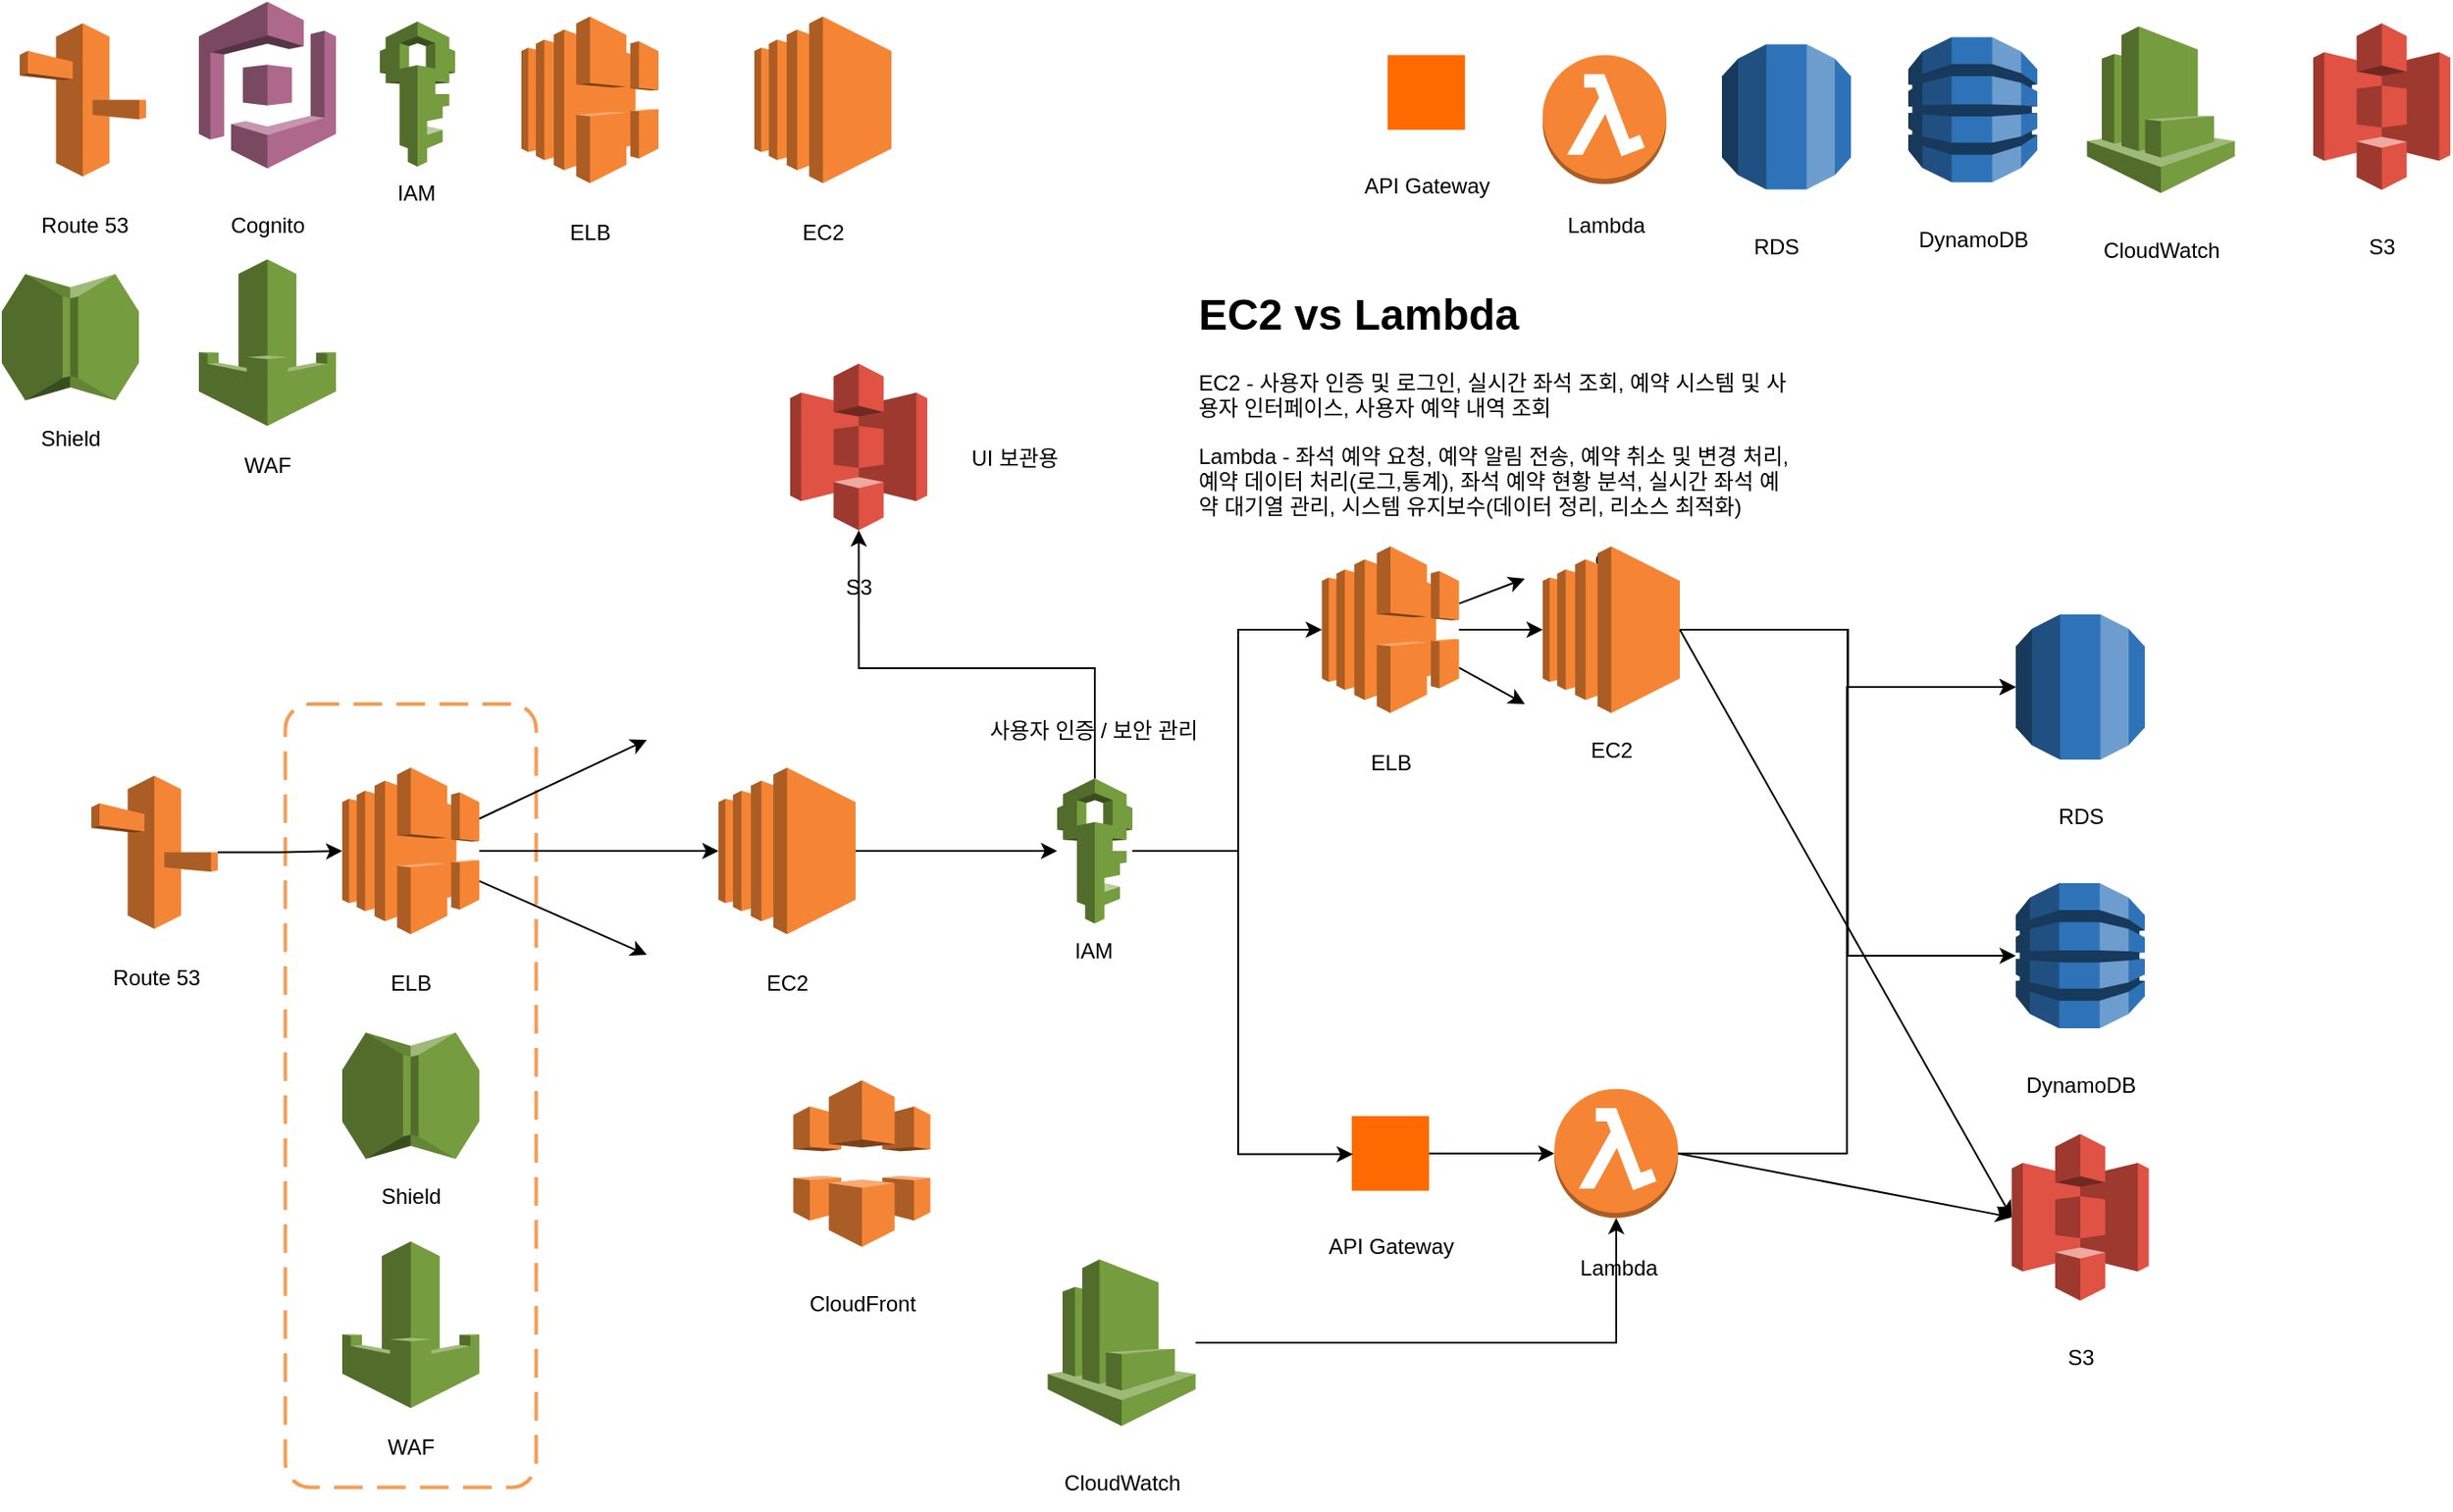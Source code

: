 <mxfile version="27.1.4">
  <diagram name="페이지-1" id="6oO_Q846ZIqZzXxWZ5Lk">
    <mxGraphModel dx="989" dy="820" grid="1" gridSize="10" guides="1" tooltips="1" connect="1" arrows="1" fold="0" page="1" pageScale="1" pageWidth="1600" pageHeight="900" math="0" shadow="0">
      <root>
        <mxCell id="0" />
        <mxCell id="1" parent="0" />
        <mxCell id="RrA8LpLHZFkUE0jM0ySk-42" value="" style="rounded=1;arcSize=10;dashed=1;strokeColor=#F59D56;fillColor=none;gradientColor=none;dashPattern=8 4;strokeWidth=2;" parent="1" vertex="1">
          <mxGeometry x="208.25" y="410" width="140" height="437.25" as="geometry" />
        </mxCell>
        <mxCell id="ey847-6ZclXoTTAayA36-7" value="" style="group" parent="1" vertex="1" connectable="0">
          <mxGeometry x="340" y="26.25" width="76.5" height="135.5" as="geometry" />
        </mxCell>
        <mxCell id="ey847-6ZclXoTTAayA36-3" value="" style="outlineConnect=0;dashed=0;verticalLabelPosition=bottom;verticalAlign=top;align=center;html=1;shape=mxgraph.aws3.elastic_load_balancing;fillColor=#F58534;gradientColor=none;" parent="ey847-6ZclXoTTAayA36-7" vertex="1">
          <mxGeometry width="76.5" height="93" as="geometry" />
        </mxCell>
        <mxCell id="ey847-6ZclXoTTAayA36-6" value="ELB" style="text;html=1;align=center;verticalAlign=middle;resizable=0;points=[];autosize=1;strokeColor=none;fillColor=none;" parent="ey847-6ZclXoTTAayA36-7" vertex="1">
          <mxGeometry x="13.25" y="105.5" width="50" height="30" as="geometry" />
        </mxCell>
        <mxCell id="ey847-6ZclXoTTAayA36-9" value="" style="group" parent="1" vertex="1" connectable="0">
          <mxGeometry x="60" y="30" width="70.5" height="128" as="geometry" />
        </mxCell>
        <mxCell id="ey847-6ZclXoTTAayA36-1" value="" style="outlineConnect=0;dashed=0;verticalLabelPosition=bottom;verticalAlign=top;align=center;html=1;shape=mxgraph.aws3.route_53;fillColor=#F58536;gradientColor=none;" parent="ey847-6ZclXoTTAayA36-9" vertex="1">
          <mxGeometry width="70.5" height="85.5" as="geometry" />
        </mxCell>
        <mxCell id="ey847-6ZclXoTTAayA36-8" value="Route 53" style="text;html=1;align=center;verticalAlign=middle;resizable=0;points=[];autosize=1;strokeColor=none;fillColor=none;" parent="ey847-6ZclXoTTAayA36-9" vertex="1">
          <mxGeometry x="0.5" y="98" width="70" height="30" as="geometry" />
        </mxCell>
        <mxCell id="ey847-6ZclXoTTAayA36-11" value="ccc" style="group" parent="1" vertex="1" connectable="0">
          <mxGeometry x="470" y="26.25" width="76.5" height="135.5" as="geometry" />
        </mxCell>
        <mxCell id="ey847-6ZclXoTTAayA36-5" value="" style="outlineConnect=0;dashed=0;verticalLabelPosition=bottom;verticalAlign=top;align=center;html=1;shape=mxgraph.aws3.ec2;fillColor=#F58534;gradientColor=none;" parent="ey847-6ZclXoTTAayA36-11" vertex="1">
          <mxGeometry width="76.5" height="93" as="geometry" />
        </mxCell>
        <mxCell id="ey847-6ZclXoTTAayA36-10" value="EC2" style="text;html=1;align=center;verticalAlign=middle;resizable=0;points=[];autosize=1;strokeColor=none;fillColor=none;" parent="ey847-6ZclXoTTAayA36-11" vertex="1">
          <mxGeometry x="13.25" y="105.5" width="50" height="30" as="geometry" />
        </mxCell>
        <mxCell id="ey847-6ZclXoTTAayA36-14" value="" style="group" parent="1" vertex="1" connectable="0">
          <mxGeometry x="910" y="37.75" width="70" height="128" as="geometry" />
        </mxCell>
        <mxCell id="ey847-6ZclXoTTAayA36-4" value="" style="outlineConnect=0;dashed=0;verticalLabelPosition=bottom;verticalAlign=top;align=center;html=1;shape=mxgraph.aws3.lambda_function;fillColor=#F58534;gradientColor=none;" parent="ey847-6ZclXoTTAayA36-14" vertex="1">
          <mxGeometry y="10" width="69" height="72" as="geometry" />
        </mxCell>
        <mxCell id="ey847-6ZclXoTTAayA36-12" value="Lambda" style="text;html=1;align=center;verticalAlign=middle;resizable=0;points=[];autosize=1;strokeColor=none;fillColor=none;" parent="ey847-6ZclXoTTAayA36-14" vertex="1">
          <mxGeometry y="90" width="70" height="30" as="geometry" />
        </mxCell>
        <mxCell id="ey847-6ZclXoTTAayA36-19" value="" style="group" parent="1" vertex="1" connectable="0">
          <mxGeometry x="800" y="47.75" width="90" height="88" as="geometry" />
        </mxCell>
        <mxCell id="ey847-6ZclXoTTAayA36-17" value="" style="points=[];aspect=fixed;html=1;align=center;shadow=0;dashed=0;fillColor=#FF6A00;strokeColor=none;shape=mxgraph.alibaba_cloud.apigateway;" parent="ey847-6ZclXoTTAayA36-19" vertex="1">
          <mxGeometry x="23.4" width="43.2" height="41.7" as="geometry" />
        </mxCell>
        <mxCell id="ey847-6ZclXoTTAayA36-18" value="API Gateway" style="text;html=1;align=center;verticalAlign=middle;resizable=0;points=[];autosize=1;strokeColor=none;fillColor=none;" parent="ey847-6ZclXoTTAayA36-19" vertex="1">
          <mxGeometry y="58" width="90" height="30" as="geometry" />
        </mxCell>
        <mxCell id="ey847-6ZclXoTTAayA36-20" value="" style="group" parent="1" vertex="1" connectable="0">
          <mxGeometry x="490" y="620" width="80" height="140" as="geometry" />
        </mxCell>
        <mxCell id="ey847-6ZclXoTTAayA36-15" value="" style="outlineConnect=0;dashed=0;verticalLabelPosition=bottom;verticalAlign=top;align=center;html=1;shape=mxgraph.aws3.cloudfront;fillColor=#F58536;gradientColor=none;" parent="ey847-6ZclXoTTAayA36-20" vertex="1">
          <mxGeometry x="1.75" width="76.5" height="93" as="geometry" />
        </mxCell>
        <mxCell id="ey847-6ZclXoTTAayA36-16" value="CloudFront" style="text;html=1;align=center;verticalAlign=middle;resizable=0;points=[];autosize=1;strokeColor=none;fillColor=none;" parent="ey847-6ZclXoTTAayA36-20" vertex="1">
          <mxGeometry y="110" width="80" height="30" as="geometry" />
        </mxCell>
        <mxCell id="ey847-6ZclXoTTAayA36-23" value="" style="group" parent="1" vertex="1" connectable="0">
          <mxGeometry x="160" y="18" width="76.5" height="140" as="geometry" />
        </mxCell>
        <mxCell id="ey847-6ZclXoTTAayA36-21" value="" style="outlineConnect=0;dashed=0;verticalLabelPosition=bottom;verticalAlign=top;align=center;html=1;shape=mxgraph.aws3.cognito;fillColor=#AD688B;gradientColor=none;" parent="ey847-6ZclXoTTAayA36-23" vertex="1">
          <mxGeometry width="76.5" height="93" as="geometry" />
        </mxCell>
        <mxCell id="ey847-6ZclXoTTAayA36-22" value="Cognito" style="text;html=1;align=center;verticalAlign=middle;resizable=0;points=[];autosize=1;strokeColor=none;fillColor=none;" parent="ey847-6ZclXoTTAayA36-23" vertex="1">
          <mxGeometry x="8.25" y="110" width="60" height="30" as="geometry" />
        </mxCell>
        <mxCell id="ey847-6ZclXoTTAayA36-28" value="" style="group" parent="1" vertex="1" connectable="0">
          <mxGeometry x="1010" y="41.75" width="72" height="128" as="geometry" />
        </mxCell>
        <mxCell id="ey847-6ZclXoTTAayA36-24" value="" style="outlineConnect=0;dashed=0;verticalLabelPosition=bottom;verticalAlign=top;align=center;html=1;shape=mxgraph.aws3.rds;fillColor=#2E73B8;gradientColor=none;" parent="ey847-6ZclXoTTAayA36-28" vertex="1">
          <mxGeometry width="72" height="81" as="geometry" />
        </mxCell>
        <mxCell id="ey847-6ZclXoTTAayA36-25" value="RDS" style="text;html=1;align=center;verticalAlign=middle;resizable=0;points=[];autosize=1;strokeColor=none;fillColor=none;" parent="ey847-6ZclXoTTAayA36-28" vertex="1">
          <mxGeometry x="5" y="98" width="50" height="30" as="geometry" />
        </mxCell>
        <mxCell id="ey847-6ZclXoTTAayA36-31" value="" style="group" parent="1" vertex="1" connectable="0">
          <mxGeometry x="1110" y="37.75" width="80" height="128" as="geometry" />
        </mxCell>
        <mxCell id="ey847-6ZclXoTTAayA36-29" value="" style="outlineConnect=0;dashed=0;verticalLabelPosition=bottom;verticalAlign=top;align=center;html=1;shape=mxgraph.aws3.dynamo_db;fillColor=#2E73B8;gradientColor=none;" parent="ey847-6ZclXoTTAayA36-31" vertex="1">
          <mxGeometry x="4" width="72" height="81" as="geometry" />
        </mxCell>
        <mxCell id="ey847-6ZclXoTTAayA36-30" value="DynamoDB" style="text;html=1;align=center;verticalAlign=middle;resizable=0;points=[];autosize=1;strokeColor=none;fillColor=none;" parent="ey847-6ZclXoTTAayA36-31" vertex="1">
          <mxGeometry y="98" width="80" height="30" as="geometry" />
        </mxCell>
        <mxCell id="ey847-6ZclXoTTAayA36-37" value="" style="group" parent="1" vertex="1" connectable="0">
          <mxGeometry x="1210" y="31.75" width="90" height="140" as="geometry" />
        </mxCell>
        <mxCell id="ey847-6ZclXoTTAayA36-35" value="CloudWatch" style="text;html=1;align=center;verticalAlign=middle;resizable=0;points=[];autosize=1;strokeColor=none;fillColor=none;" parent="ey847-6ZclXoTTAayA36-37" vertex="1">
          <mxGeometry y="110" width="90" height="30" as="geometry" />
        </mxCell>
        <mxCell id="ey847-6ZclXoTTAayA36-36" value="" style="outlineConnect=0;dashed=0;verticalLabelPosition=bottom;verticalAlign=top;align=center;html=1;shape=mxgraph.aws3.cloudwatch;fillColor=#759C3E;gradientColor=none;" parent="ey847-6ZclXoTTAayA36-37" vertex="1">
          <mxGeometry x="3.75" width="82.5" height="93" as="geometry" />
        </mxCell>
        <mxCell id="ey847-6ZclXoTTAayA36-40" value="" style="group" parent="1" vertex="1" connectable="0">
          <mxGeometry x="638" y="442.5" width="42" height="120" as="geometry" />
        </mxCell>
        <mxCell id="ey847-6ZclXoTTAayA36-38" value="" style="outlineConnect=0;dashed=0;verticalLabelPosition=bottom;verticalAlign=top;align=center;html=1;shape=mxgraph.aws3.iam;fillColor=#759C3E;gradientColor=none;" parent="ey847-6ZclXoTTAayA36-40" vertex="1">
          <mxGeometry x="1" y="9" width="42" height="81" as="geometry" />
        </mxCell>
        <mxCell id="ey847-6ZclXoTTAayA36-39" value="IAM" style="text;html=1;align=center;verticalAlign=middle;resizable=0;points=[];autosize=1;strokeColor=none;fillColor=none;" parent="ey847-6ZclXoTTAayA36-40" vertex="1">
          <mxGeometry x="1" y="90" width="40" height="30" as="geometry" />
        </mxCell>
        <mxCell id="RrA8LpLHZFkUE0jM0ySk-1" value="" style="group" parent="1" vertex="1" connectable="0">
          <mxGeometry x="100" y="450" width="70.5" height="128" as="geometry" />
        </mxCell>
        <mxCell id="RrA8LpLHZFkUE0jM0ySk-2" value="" style="outlineConnect=0;dashed=0;verticalLabelPosition=bottom;verticalAlign=top;align=center;html=1;shape=mxgraph.aws3.route_53;fillColor=#F58536;gradientColor=none;" parent="RrA8LpLHZFkUE0jM0ySk-1" vertex="1">
          <mxGeometry width="70.5" height="85.5" as="geometry" />
        </mxCell>
        <mxCell id="RrA8LpLHZFkUE0jM0ySk-3" value="Route 53" style="text;html=1;align=center;verticalAlign=middle;resizable=0;points=[];autosize=1;strokeColor=none;fillColor=none;" parent="RrA8LpLHZFkUE0jM0ySk-1" vertex="1">
          <mxGeometry x="0.5" y="98" width="70" height="30" as="geometry" />
        </mxCell>
        <mxCell id="RrA8LpLHZFkUE0jM0ySk-9" value="" style="group" parent="1" vertex="1" connectable="0">
          <mxGeometry x="1340" y="30" width="76.5" height="140" as="geometry" />
        </mxCell>
        <mxCell id="RrA8LpLHZFkUE0jM0ySk-7" value="" style="outlineConnect=0;dashed=0;verticalLabelPosition=bottom;verticalAlign=top;align=center;html=1;shape=mxgraph.aws3.s3;fillColor=#E05243;gradientColor=none;" parent="RrA8LpLHZFkUE0jM0ySk-9" vertex="1">
          <mxGeometry width="76.5" height="93" as="geometry" />
        </mxCell>
        <mxCell id="RrA8LpLHZFkUE0jM0ySk-8" value="S3" style="text;html=1;align=center;verticalAlign=middle;resizable=0;points=[];autosize=1;strokeColor=none;fillColor=none;" parent="RrA8LpLHZFkUE0jM0ySk-9" vertex="1">
          <mxGeometry x="18.25" y="110" width="40" height="30" as="geometry" />
        </mxCell>
        <mxCell id="RrA8LpLHZFkUE0jM0ySk-10" value="" style="group" parent="1" vertex="1" connectable="0">
          <mxGeometry x="1171.75" y="650" width="76.5" height="140" as="geometry" />
        </mxCell>
        <mxCell id="RrA8LpLHZFkUE0jM0ySk-11" value="" style="outlineConnect=0;dashed=0;verticalLabelPosition=bottom;verticalAlign=top;align=center;html=1;shape=mxgraph.aws3.s3;fillColor=#E05243;gradientColor=none;" parent="RrA8LpLHZFkUE0jM0ySk-10" vertex="1">
          <mxGeometry width="76.5" height="93" as="geometry" />
        </mxCell>
        <mxCell id="RrA8LpLHZFkUE0jM0ySk-12" value="S3" style="text;html=1;align=center;verticalAlign=middle;resizable=0;points=[];autosize=1;strokeColor=none;fillColor=none;" parent="RrA8LpLHZFkUE0jM0ySk-10" vertex="1">
          <mxGeometry x="18.25" y="110" width="40" height="30" as="geometry" />
        </mxCell>
        <mxCell id="RrA8LpLHZFkUE0jM0ySk-13" value="" style="group" parent="1" vertex="1" connectable="0">
          <mxGeometry x="780" y="640" width="90" height="88" as="geometry" />
        </mxCell>
        <mxCell id="RrA8LpLHZFkUE0jM0ySk-14" value="" style="points=[];aspect=fixed;html=1;align=center;shadow=0;dashed=0;fillColor=#FF6A00;strokeColor=none;shape=mxgraph.alibaba_cloud.apigateway;" parent="RrA8LpLHZFkUE0jM0ySk-13" vertex="1">
          <mxGeometry x="23.4" width="43.2" height="41.7" as="geometry" />
        </mxCell>
        <mxCell id="RrA8LpLHZFkUE0jM0ySk-15" value="API Gateway" style="text;html=1;align=center;verticalAlign=middle;resizable=0;points=[];autosize=1;strokeColor=none;fillColor=none;" parent="RrA8LpLHZFkUE0jM0ySk-13" vertex="1">
          <mxGeometry y="58" width="90" height="30" as="geometry" />
        </mxCell>
        <mxCell id="RrA8LpLHZFkUE0jM0ySk-16" value="" style="group" parent="1" vertex="1" connectable="0">
          <mxGeometry x="240" y="445.5" width="76.5" height="135.5" as="geometry" />
        </mxCell>
        <mxCell id="RrA8LpLHZFkUE0jM0ySk-77" style="rounded=0;orthogonalLoop=1;jettySize=auto;html=1;" parent="RrA8LpLHZFkUE0jM0ySk-16" source="RrA8LpLHZFkUE0jM0ySk-17" edge="1">
          <mxGeometry relative="1" as="geometry">
            <mxPoint x="170" y="-15.5" as="targetPoint" />
          </mxGeometry>
        </mxCell>
        <mxCell id="RrA8LpLHZFkUE0jM0ySk-78" style="rounded=0;orthogonalLoop=1;jettySize=auto;html=1;" parent="RrA8LpLHZFkUE0jM0ySk-16" source="RrA8LpLHZFkUE0jM0ySk-17" edge="1">
          <mxGeometry relative="1" as="geometry">
            <mxPoint x="170" y="104.5" as="targetPoint" />
          </mxGeometry>
        </mxCell>
        <mxCell id="RrA8LpLHZFkUE0jM0ySk-17" value="" style="outlineConnect=0;dashed=0;verticalLabelPosition=bottom;verticalAlign=top;align=center;html=1;shape=mxgraph.aws3.elastic_load_balancing;fillColor=#F58534;gradientColor=none;" parent="RrA8LpLHZFkUE0jM0ySk-16" vertex="1">
          <mxGeometry width="76.5" height="93" as="geometry" />
        </mxCell>
        <mxCell id="RrA8LpLHZFkUE0jM0ySk-18" value="ELB" style="text;html=1;align=center;verticalAlign=middle;resizable=0;points=[];autosize=1;strokeColor=none;fillColor=none;" parent="RrA8LpLHZFkUE0jM0ySk-16" vertex="1">
          <mxGeometry x="13.25" y="105.5" width="50" height="30" as="geometry" />
        </mxCell>
        <mxCell id="RrA8LpLHZFkUE0jM0ySk-19" value="ccc" style="group" parent="1" vertex="1" connectable="0">
          <mxGeometry x="450" y="445.5" width="76.5" height="135.5" as="geometry" />
        </mxCell>
        <mxCell id="RrA8LpLHZFkUE0jM0ySk-20" value="" style="outlineConnect=0;dashed=0;verticalLabelPosition=bottom;verticalAlign=top;align=center;html=1;shape=mxgraph.aws3.ec2;fillColor=#F58534;gradientColor=none;" parent="RrA8LpLHZFkUE0jM0ySk-19" vertex="1">
          <mxGeometry width="76.5" height="93" as="geometry" />
        </mxCell>
        <mxCell id="RrA8LpLHZFkUE0jM0ySk-21" value="EC2" style="text;html=1;align=center;verticalAlign=middle;resizable=0;points=[];autosize=1;strokeColor=none;fillColor=none;" parent="RrA8LpLHZFkUE0jM0ySk-19" vertex="1">
          <mxGeometry x="13.25" y="105.5" width="50" height="30" as="geometry" />
        </mxCell>
        <mxCell id="RrA8LpLHZFkUE0jM0ySk-22" value="" style="group" parent="1" vertex="1" connectable="0">
          <mxGeometry x="916.5" y="620" width="70" height="128" as="geometry" />
        </mxCell>
        <mxCell id="RrA8LpLHZFkUE0jM0ySk-23" value="" style="outlineConnect=0;dashed=0;verticalLabelPosition=bottom;verticalAlign=top;align=center;html=1;shape=mxgraph.aws3.lambda_function;fillColor=#F58534;gradientColor=none;" parent="RrA8LpLHZFkUE0jM0ySk-22" vertex="1">
          <mxGeometry y="4.85" width="69" height="72" as="geometry" />
        </mxCell>
        <mxCell id="RrA8LpLHZFkUE0jM0ySk-24" value="Lambda" style="text;html=1;align=center;verticalAlign=middle;resizable=0;points=[];autosize=1;strokeColor=none;fillColor=none;" parent="RrA8LpLHZFkUE0jM0ySk-22" vertex="1">
          <mxGeometry y="90" width="70" height="30" as="geometry" />
        </mxCell>
        <mxCell id="RrA8LpLHZFkUE0jM0ySk-28" value="" style="group" parent="1" vertex="1" connectable="0">
          <mxGeometry x="1174" y="360" width="72" height="128" as="geometry" />
        </mxCell>
        <mxCell id="RrA8LpLHZFkUE0jM0ySk-29" value="" style="outlineConnect=0;dashed=0;verticalLabelPosition=bottom;verticalAlign=top;align=center;html=1;shape=mxgraph.aws3.rds;fillColor=#2E73B8;gradientColor=none;" parent="RrA8LpLHZFkUE0jM0ySk-28" vertex="1">
          <mxGeometry width="72" height="81" as="geometry" />
        </mxCell>
        <mxCell id="RrA8LpLHZFkUE0jM0ySk-30" value="RDS" style="text;html=1;align=center;verticalAlign=middle;resizable=0;points=[];autosize=1;strokeColor=none;fillColor=none;" parent="RrA8LpLHZFkUE0jM0ySk-28" vertex="1">
          <mxGeometry x="11" y="98" width="50" height="30" as="geometry" />
        </mxCell>
        <mxCell id="RrA8LpLHZFkUE0jM0ySk-31" value="" style="group" parent="1" vertex="1" connectable="0">
          <mxGeometry x="630" y="720" width="90" height="140" as="geometry" />
        </mxCell>
        <mxCell id="RrA8LpLHZFkUE0jM0ySk-32" value="CloudWatch" style="text;html=1;align=center;verticalAlign=middle;resizable=0;points=[];autosize=1;strokeColor=none;fillColor=none;" parent="RrA8LpLHZFkUE0jM0ySk-31" vertex="1">
          <mxGeometry y="110" width="90" height="30" as="geometry" />
        </mxCell>
        <mxCell id="RrA8LpLHZFkUE0jM0ySk-33" value="" style="outlineConnect=0;dashed=0;verticalLabelPosition=bottom;verticalAlign=top;align=center;html=1;shape=mxgraph.aws3.cloudwatch;fillColor=#759C3E;gradientColor=none;" parent="RrA8LpLHZFkUE0jM0ySk-31" vertex="1">
          <mxGeometry x="3.75" width="82.5" height="93" as="geometry" />
        </mxCell>
        <mxCell id="RrA8LpLHZFkUE0jM0ySk-34" value="" style="group" parent="1" vertex="1" connectable="0">
          <mxGeometry x="786.75" y="322" width="76.5" height="135.5" as="geometry" />
        </mxCell>
        <mxCell id="eHolgmbPMP6VJzxSiOHN-1" style="rounded=0;orthogonalLoop=1;jettySize=auto;html=1;" edge="1" parent="RrA8LpLHZFkUE0jM0ySk-34" source="RrA8LpLHZFkUE0jM0ySk-35">
          <mxGeometry relative="1" as="geometry">
            <mxPoint x="113.25" y="88" as="targetPoint" />
          </mxGeometry>
        </mxCell>
        <mxCell id="eHolgmbPMP6VJzxSiOHN-2" style="rounded=0;orthogonalLoop=1;jettySize=auto;html=1;" edge="1" parent="RrA8LpLHZFkUE0jM0ySk-34" source="RrA8LpLHZFkUE0jM0ySk-35">
          <mxGeometry relative="1" as="geometry">
            <mxPoint x="113.25" y="18" as="targetPoint" />
          </mxGeometry>
        </mxCell>
        <mxCell id="RrA8LpLHZFkUE0jM0ySk-35" value="" style="outlineConnect=0;dashed=0;verticalLabelPosition=bottom;verticalAlign=top;align=center;html=1;shape=mxgraph.aws3.elastic_load_balancing;fillColor=#F58534;gradientColor=none;" parent="RrA8LpLHZFkUE0jM0ySk-34" vertex="1">
          <mxGeometry width="76.5" height="93" as="geometry" />
        </mxCell>
        <mxCell id="RrA8LpLHZFkUE0jM0ySk-36" value="ELB" style="text;html=1;align=center;verticalAlign=middle;resizable=0;points=[];autosize=1;strokeColor=none;fillColor=none;" parent="RrA8LpLHZFkUE0jM0ySk-34" vertex="1">
          <mxGeometry x="13.25" y="105.5" width="50" height="30" as="geometry" />
        </mxCell>
        <mxCell id="RrA8LpLHZFkUE0jM0ySk-37" value="ccc" style="group" parent="1" vertex="1" connectable="0">
          <mxGeometry x="910" y="315" width="76.5" height="135.5" as="geometry" />
        </mxCell>
        <mxCell id="RrA8LpLHZFkUE0jM0ySk-38" value="" style="outlineConnect=0;dashed=0;verticalLabelPosition=bottom;verticalAlign=top;align=center;html=1;shape=mxgraph.aws3.ec2;fillColor=#F58534;gradientColor=none;" parent="RrA8LpLHZFkUE0jM0ySk-37" vertex="1">
          <mxGeometry y="7" width="76.5" height="93" as="geometry" />
        </mxCell>
        <mxCell id="RrA8LpLHZFkUE0jM0ySk-39" value="EC2" style="text;html=1;align=center;verticalAlign=middle;resizable=0;points=[];autosize=1;strokeColor=none;fillColor=none;" parent="RrA8LpLHZFkUE0jM0ySk-37" vertex="1">
          <mxGeometry x="13.25" y="105.5" width="50" height="30" as="geometry" />
        </mxCell>
        <mxCell id="RrA8LpLHZFkUE0jM0ySk-40" style="edgeStyle=orthogonalEdgeStyle;rounded=0;orthogonalLoop=1;jettySize=auto;html=1;" parent="1" source="RrA8LpLHZFkUE0jM0ySk-2" target="RrA8LpLHZFkUE0jM0ySk-17" edge="1">
          <mxGeometry relative="1" as="geometry" />
        </mxCell>
        <mxCell id="RrA8LpLHZFkUE0jM0ySk-41" style="edgeStyle=orthogonalEdgeStyle;rounded=0;orthogonalLoop=1;jettySize=auto;html=1;entryX=0;entryY=0.5;entryDx=0;entryDy=0;entryPerimeter=0;" parent="1" source="RrA8LpLHZFkUE0jM0ySk-17" target="RrA8LpLHZFkUE0jM0ySk-20" edge="1">
          <mxGeometry relative="1" as="geometry" />
        </mxCell>
        <mxCell id="RrA8LpLHZFkUE0jM0ySk-44" value="" style="group" parent="1" vertex="1" connectable="0">
          <mxGeometry x="240" y="593.37" width="76.5" height="106.63" as="geometry" />
        </mxCell>
        <mxCell id="RrA8LpLHZFkUE0jM0ySk-27" value="" style="outlineConnect=0;dashed=0;verticalLabelPosition=bottom;verticalAlign=top;align=center;html=1;shape=mxgraph.aws3.shield;fillColor=#759C3E;gradientColor=none;" parent="RrA8LpLHZFkUE0jM0ySk-44" vertex="1">
          <mxGeometry width="76.5" height="70.5" as="geometry" />
        </mxCell>
        <mxCell id="RrA8LpLHZFkUE0jM0ySk-43" value="Shield" style="text;html=1;align=center;verticalAlign=middle;resizable=0;points=[];autosize=1;strokeColor=none;fillColor=none;" parent="RrA8LpLHZFkUE0jM0ySk-44" vertex="1">
          <mxGeometry x="8.25" y="76.63" width="60" height="30" as="geometry" />
        </mxCell>
        <mxCell id="RrA8LpLHZFkUE0jM0ySk-46" value="" style="group" parent="1" vertex="1" connectable="0">
          <mxGeometry x="240" y="710" width="76.5" height="130" as="geometry" />
        </mxCell>
        <mxCell id="RrA8LpLHZFkUE0jM0ySk-26" value="" style="outlineConnect=0;dashed=0;verticalLabelPosition=bottom;verticalAlign=top;align=center;html=1;shape=mxgraph.aws3.waf;fillColor=#759C3E;gradientColor=none;" parent="RrA8LpLHZFkUE0jM0ySk-46" vertex="1">
          <mxGeometry width="76.5" height="93" as="geometry" />
        </mxCell>
        <mxCell id="RrA8LpLHZFkUE0jM0ySk-45" value="WAF" style="text;html=1;align=center;verticalAlign=middle;resizable=0;points=[];autosize=1;strokeColor=none;fillColor=none;" parent="RrA8LpLHZFkUE0jM0ySk-46" vertex="1">
          <mxGeometry x="13.25" y="100" width="50" height="30" as="geometry" />
        </mxCell>
        <mxCell id="RrA8LpLHZFkUE0jM0ySk-47" value="" style="edgeStyle=orthogonalEdgeStyle;rounded=0;orthogonalLoop=1;jettySize=auto;html=1;" parent="1" source="RrA8LpLHZFkUE0jM0ySk-20" target="ey847-6ZclXoTTAayA36-38" edge="1">
          <mxGeometry relative="1" as="geometry" />
        </mxCell>
        <mxCell id="RrA8LpLHZFkUE0jM0ySk-48" value="" style="edgeStyle=orthogonalEdgeStyle;rounded=0;orthogonalLoop=1;jettySize=auto;html=1;entryX=0.015;entryY=0.511;entryDx=0;entryDy=0;entryPerimeter=0;" parent="1" source="ey847-6ZclXoTTAayA36-38" target="RrA8LpLHZFkUE0jM0ySk-14" edge="1">
          <mxGeometry relative="1" as="geometry">
            <Array as="points">
              <mxPoint x="740" y="492" />
              <mxPoint x="740" y="661" />
            </Array>
          </mxGeometry>
        </mxCell>
        <mxCell id="RrA8LpLHZFkUE0jM0ySk-49" style="edgeStyle=orthogonalEdgeStyle;rounded=0;orthogonalLoop=1;jettySize=auto;html=1;entryX=0;entryY=0.5;entryDx=0;entryDy=0;entryPerimeter=0;" parent="1" source="ey847-6ZclXoTTAayA36-38" target="RrA8LpLHZFkUE0jM0ySk-35" edge="1">
          <mxGeometry relative="1" as="geometry">
            <Array as="points">
              <mxPoint x="740" y="492" />
              <mxPoint x="740" y="368" />
            </Array>
          </mxGeometry>
        </mxCell>
        <mxCell id="RrA8LpLHZFkUE0jM0ySk-50" value="" style="edgeStyle=orthogonalEdgeStyle;rounded=0;orthogonalLoop=1;jettySize=auto;html=1;" parent="1" source="RrA8LpLHZFkUE0jM0ySk-35" target="RrA8LpLHZFkUE0jM0ySk-38" edge="1">
          <mxGeometry relative="1" as="geometry" />
        </mxCell>
        <mxCell id="RrA8LpLHZFkUE0jM0ySk-51" value="" style="edgeStyle=orthogonalEdgeStyle;rounded=0;orthogonalLoop=1;jettySize=auto;html=1;" parent="1" source="RrA8LpLHZFkUE0jM0ySk-14" target="RrA8LpLHZFkUE0jM0ySk-23" edge="1">
          <mxGeometry relative="1" as="geometry" />
        </mxCell>
        <mxCell id="RrA8LpLHZFkUE0jM0ySk-52" style="edgeStyle=orthogonalEdgeStyle;rounded=0;orthogonalLoop=1;jettySize=auto;html=1;entryX=0;entryY=0.5;entryDx=0;entryDy=0;entryPerimeter=0;" parent="1" source="RrA8LpLHZFkUE0jM0ySk-23" target="RrA8LpLHZFkUE0jM0ySk-29" edge="1">
          <mxGeometry relative="1" as="geometry" />
        </mxCell>
        <mxCell id="RrA8LpLHZFkUE0jM0ySk-53" style="edgeStyle=orthogonalEdgeStyle;rounded=0;orthogonalLoop=1;jettySize=auto;html=1;" parent="1" source="RrA8LpLHZFkUE0jM0ySk-38" target="RrA8LpLHZFkUE0jM0ySk-29" edge="1">
          <mxGeometry relative="1" as="geometry" />
        </mxCell>
        <mxCell id="RrA8LpLHZFkUE0jM0ySk-54" style="edgeStyle=orthogonalEdgeStyle;rounded=0;orthogonalLoop=1;jettySize=auto;html=1;entryX=0.5;entryY=1;entryDx=0;entryDy=0;entryPerimeter=0;" parent="1" source="RrA8LpLHZFkUE0jM0ySk-33" target="RrA8LpLHZFkUE0jM0ySk-23" edge="1">
          <mxGeometry relative="1" as="geometry">
            <Array as="points">
              <mxPoint x="951" y="766" />
            </Array>
          </mxGeometry>
        </mxCell>
        <mxCell id="RrA8LpLHZFkUE0jM0ySk-55" value="&lt;h1 style=&quot;margin-top: 0px;&quot;&gt;EC2 vs Lambda&lt;/h1&gt;&lt;p&gt;EC2 - 사용자 인증 및 로그인, 실시간 좌석 조회, 예약 시스템 및 사용자 인터페이스, 사용자 예약 내역 조회&lt;/p&gt;&lt;p&gt;Lambda - 좌석 예약 요청, 예약 알림 전송, 예약 취소 및 변경 처리, 예약 데이터 처리(로그,통계), 좌석 예약 현황 분석, 실시간 좌석 예약 대기열 관리, 시스템 유지보수(데이터 정리, 리소스 최적화)&lt;/p&gt;" style="text;html=1;whiteSpace=wrap;overflow=hidden;rounded=0;" parent="1" vertex="1">
          <mxGeometry x="716" y="172" width="334" height="138" as="geometry" />
        </mxCell>
        <mxCell id="RrA8LpLHZFkUE0jM0ySk-59" value="" style="group" parent="1" vertex="1" connectable="0">
          <mxGeometry x="260" y="20" width="42" height="120" as="geometry" />
        </mxCell>
        <mxCell id="RrA8LpLHZFkUE0jM0ySk-60" value="" style="outlineConnect=0;dashed=0;verticalLabelPosition=bottom;verticalAlign=top;align=center;html=1;shape=mxgraph.aws3.iam;fillColor=#759C3E;gradientColor=none;" parent="RrA8LpLHZFkUE0jM0ySk-59" vertex="1">
          <mxGeometry x="1" y="9" width="42" height="81" as="geometry" />
        </mxCell>
        <mxCell id="RrA8LpLHZFkUE0jM0ySk-61" value="IAM" style="text;html=1;align=center;verticalAlign=middle;resizable=0;points=[];autosize=1;strokeColor=none;fillColor=none;" parent="RrA8LpLHZFkUE0jM0ySk-59" vertex="1">
          <mxGeometry x="1" y="90" width="40" height="30" as="geometry" />
        </mxCell>
        <mxCell id="RrA8LpLHZFkUE0jM0ySk-62" value="" style="group" parent="1" vertex="1" connectable="0">
          <mxGeometry x="50" y="170" width="76.5" height="106.63" as="geometry" />
        </mxCell>
        <mxCell id="RrA8LpLHZFkUE0jM0ySk-63" value="" style="outlineConnect=0;dashed=0;verticalLabelPosition=bottom;verticalAlign=top;align=center;html=1;shape=mxgraph.aws3.shield;fillColor=#759C3E;gradientColor=none;" parent="RrA8LpLHZFkUE0jM0ySk-62" vertex="1">
          <mxGeometry width="76.5" height="70.5" as="geometry" />
        </mxCell>
        <mxCell id="RrA8LpLHZFkUE0jM0ySk-64" value="Shield" style="text;html=1;align=center;verticalAlign=middle;resizable=0;points=[];autosize=1;strokeColor=none;fillColor=none;" parent="RrA8LpLHZFkUE0jM0ySk-62" vertex="1">
          <mxGeometry x="8.25" y="76.63" width="60" height="30" as="geometry" />
        </mxCell>
        <mxCell id="RrA8LpLHZFkUE0jM0ySk-65" value="" style="group" parent="1" vertex="1" connectable="0">
          <mxGeometry x="160" y="161.75" width="76.5" height="130" as="geometry" />
        </mxCell>
        <mxCell id="RrA8LpLHZFkUE0jM0ySk-66" value="" style="outlineConnect=0;dashed=0;verticalLabelPosition=bottom;verticalAlign=top;align=center;html=1;shape=mxgraph.aws3.waf;fillColor=#759C3E;gradientColor=none;" parent="RrA8LpLHZFkUE0jM0ySk-65" vertex="1">
          <mxGeometry width="76.5" height="93" as="geometry" />
        </mxCell>
        <mxCell id="RrA8LpLHZFkUE0jM0ySk-67" value="WAF" style="text;html=1;align=center;verticalAlign=middle;resizable=0;points=[];autosize=1;strokeColor=none;fillColor=none;" parent="RrA8LpLHZFkUE0jM0ySk-65" vertex="1">
          <mxGeometry x="13.25" y="100" width="50" height="30" as="geometry" />
        </mxCell>
        <mxCell id="RrA8LpLHZFkUE0jM0ySk-68" style="rounded=0;orthogonalLoop=1;jettySize=auto;html=1;exitX=1;exitY=0.5;exitDx=0;exitDy=0;exitPerimeter=0;entryX=0;entryY=0.5;entryDx=0;entryDy=0;entryPerimeter=0;elbow=vertical;" parent="1" source="RrA8LpLHZFkUE0jM0ySk-38" target="RrA8LpLHZFkUE0jM0ySk-11" edge="1">
          <mxGeometry relative="1" as="geometry" />
        </mxCell>
        <mxCell id="RrA8LpLHZFkUE0jM0ySk-71" value="" style="group" parent="1" vertex="1" connectable="0">
          <mxGeometry x="1170" y="510" width="80" height="128" as="geometry" />
        </mxCell>
        <mxCell id="RrA8LpLHZFkUE0jM0ySk-72" value="" style="outlineConnect=0;dashed=0;verticalLabelPosition=bottom;verticalAlign=top;align=center;html=1;shape=mxgraph.aws3.dynamo_db;fillColor=#2E73B8;gradientColor=none;" parent="RrA8LpLHZFkUE0jM0ySk-71" vertex="1">
          <mxGeometry x="4" width="72" height="81" as="geometry" />
        </mxCell>
        <mxCell id="RrA8LpLHZFkUE0jM0ySk-73" value="DynamoDB" style="text;html=1;align=center;verticalAlign=middle;resizable=0;points=[];autosize=1;strokeColor=none;fillColor=none;" parent="RrA8LpLHZFkUE0jM0ySk-71" vertex="1">
          <mxGeometry y="98" width="80" height="30" as="geometry" />
        </mxCell>
        <mxCell id="RrA8LpLHZFkUE0jM0ySk-74" style="edgeStyle=orthogonalEdgeStyle;rounded=0;orthogonalLoop=1;jettySize=auto;html=1;entryX=0;entryY=0.5;entryDx=0;entryDy=0;entryPerimeter=0;" parent="1" source="RrA8LpLHZFkUE0jM0ySk-38" target="RrA8LpLHZFkUE0jM0ySk-72" edge="1">
          <mxGeometry relative="1" as="geometry" />
        </mxCell>
        <mxCell id="RrA8LpLHZFkUE0jM0ySk-75" value="사용자 인증 / 보안 관리" style="text;html=1;align=center;verticalAlign=middle;whiteSpace=wrap;rounded=0;" parent="1" vertex="1">
          <mxGeometry x="589.5" y="410" width="139" height="30" as="geometry" />
        </mxCell>
        <mxCell id="RrA8LpLHZFkUE0jM0ySk-76" style="rounded=0;orthogonalLoop=1;jettySize=auto;html=1;exitX=1;exitY=0.5;exitDx=0;exitDy=0;exitPerimeter=0;entryX=0;entryY=0.5;entryDx=0;entryDy=0;entryPerimeter=0;" parent="1" source="RrA8LpLHZFkUE0jM0ySk-23" target="RrA8LpLHZFkUE0jM0ySk-11" edge="1">
          <mxGeometry relative="1" as="geometry">
            <mxPoint x="1100" y="750" as="targetPoint" />
          </mxGeometry>
        </mxCell>
        <mxCell id="eHolgmbPMP6VJzxSiOHN-3" value="" style="group" vertex="1" connectable="0" parent="1">
          <mxGeometry x="490" y="220" width="76.5" height="140" as="geometry" />
        </mxCell>
        <mxCell id="eHolgmbPMP6VJzxSiOHN-4" value="" style="outlineConnect=0;dashed=0;verticalLabelPosition=bottom;verticalAlign=top;align=center;html=1;shape=mxgraph.aws3.s3;fillColor=#E05243;gradientColor=none;" vertex="1" parent="eHolgmbPMP6VJzxSiOHN-3">
          <mxGeometry width="76.5" height="93" as="geometry" />
        </mxCell>
        <mxCell id="eHolgmbPMP6VJzxSiOHN-5" value="S3" style="text;html=1;align=center;verticalAlign=middle;resizable=0;points=[];autosize=1;strokeColor=none;fillColor=none;" vertex="1" parent="eHolgmbPMP6VJzxSiOHN-3">
          <mxGeometry x="18.25" y="110" width="40" height="30" as="geometry" />
        </mxCell>
        <mxCell id="eHolgmbPMP6VJzxSiOHN-7" style="edgeStyle=orthogonalEdgeStyle;rounded=0;orthogonalLoop=1;jettySize=auto;html=1;entryX=0.5;entryY=1;entryDx=0;entryDy=0;entryPerimeter=0;" edge="1" parent="1" source="ey847-6ZclXoTTAayA36-38" target="eHolgmbPMP6VJzxSiOHN-4">
          <mxGeometry relative="1" as="geometry">
            <Array as="points">
              <mxPoint x="660" y="390" />
              <mxPoint x="528" y="390" />
            </Array>
          </mxGeometry>
        </mxCell>
        <mxCell id="eHolgmbPMP6VJzxSiOHN-8" value="UI 보관용" style="text;html=1;align=center;verticalAlign=middle;resizable=0;points=[];autosize=1;strokeColor=none;fillColor=none;" vertex="1" parent="1">
          <mxGeometry x="580" y="258" width="70" height="30" as="geometry" />
        </mxCell>
      </root>
    </mxGraphModel>
  </diagram>
</mxfile>
